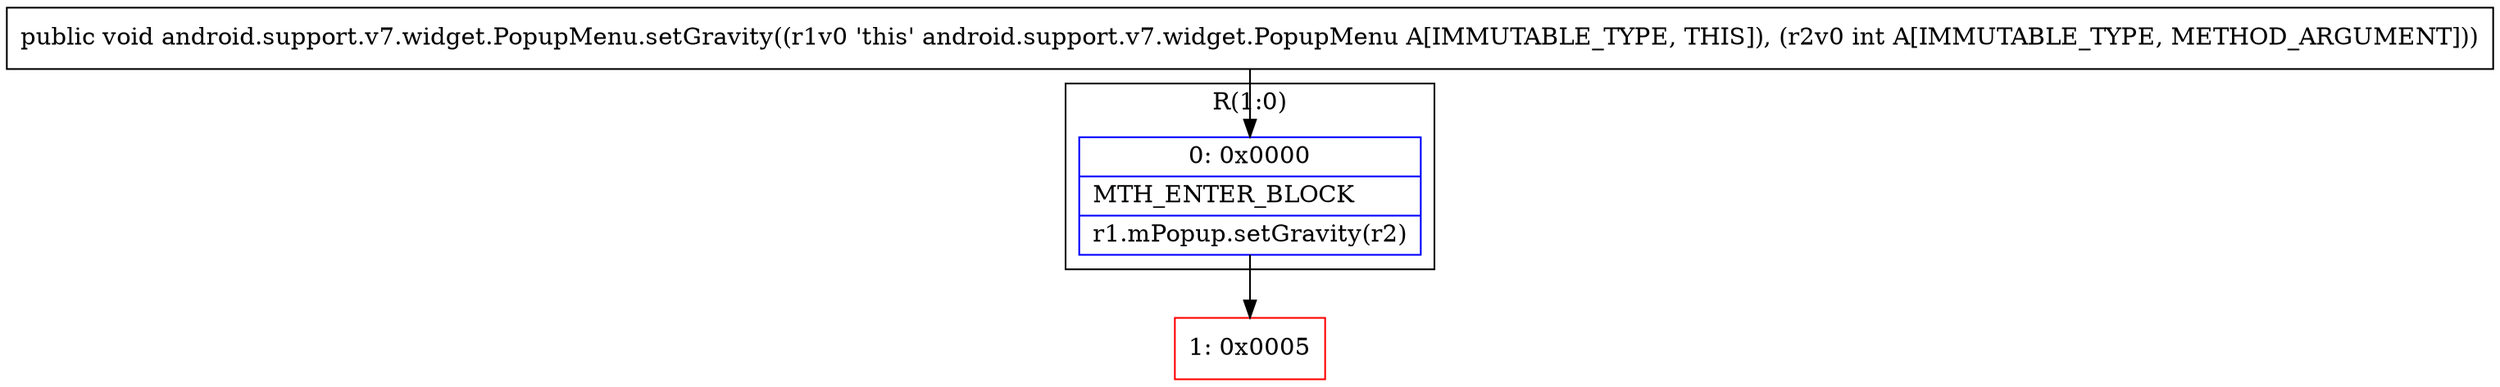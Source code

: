 digraph "CFG forandroid.support.v7.widget.PopupMenu.setGravity(I)V" {
subgraph cluster_Region_1203528646 {
label = "R(1:0)";
node [shape=record,color=blue];
Node_0 [shape=record,label="{0\:\ 0x0000|MTH_ENTER_BLOCK\l|r1.mPopup.setGravity(r2)\l}"];
}
Node_1 [shape=record,color=red,label="{1\:\ 0x0005}"];
MethodNode[shape=record,label="{public void android.support.v7.widget.PopupMenu.setGravity((r1v0 'this' android.support.v7.widget.PopupMenu A[IMMUTABLE_TYPE, THIS]), (r2v0 int A[IMMUTABLE_TYPE, METHOD_ARGUMENT])) }"];
MethodNode -> Node_0;
Node_0 -> Node_1;
}

